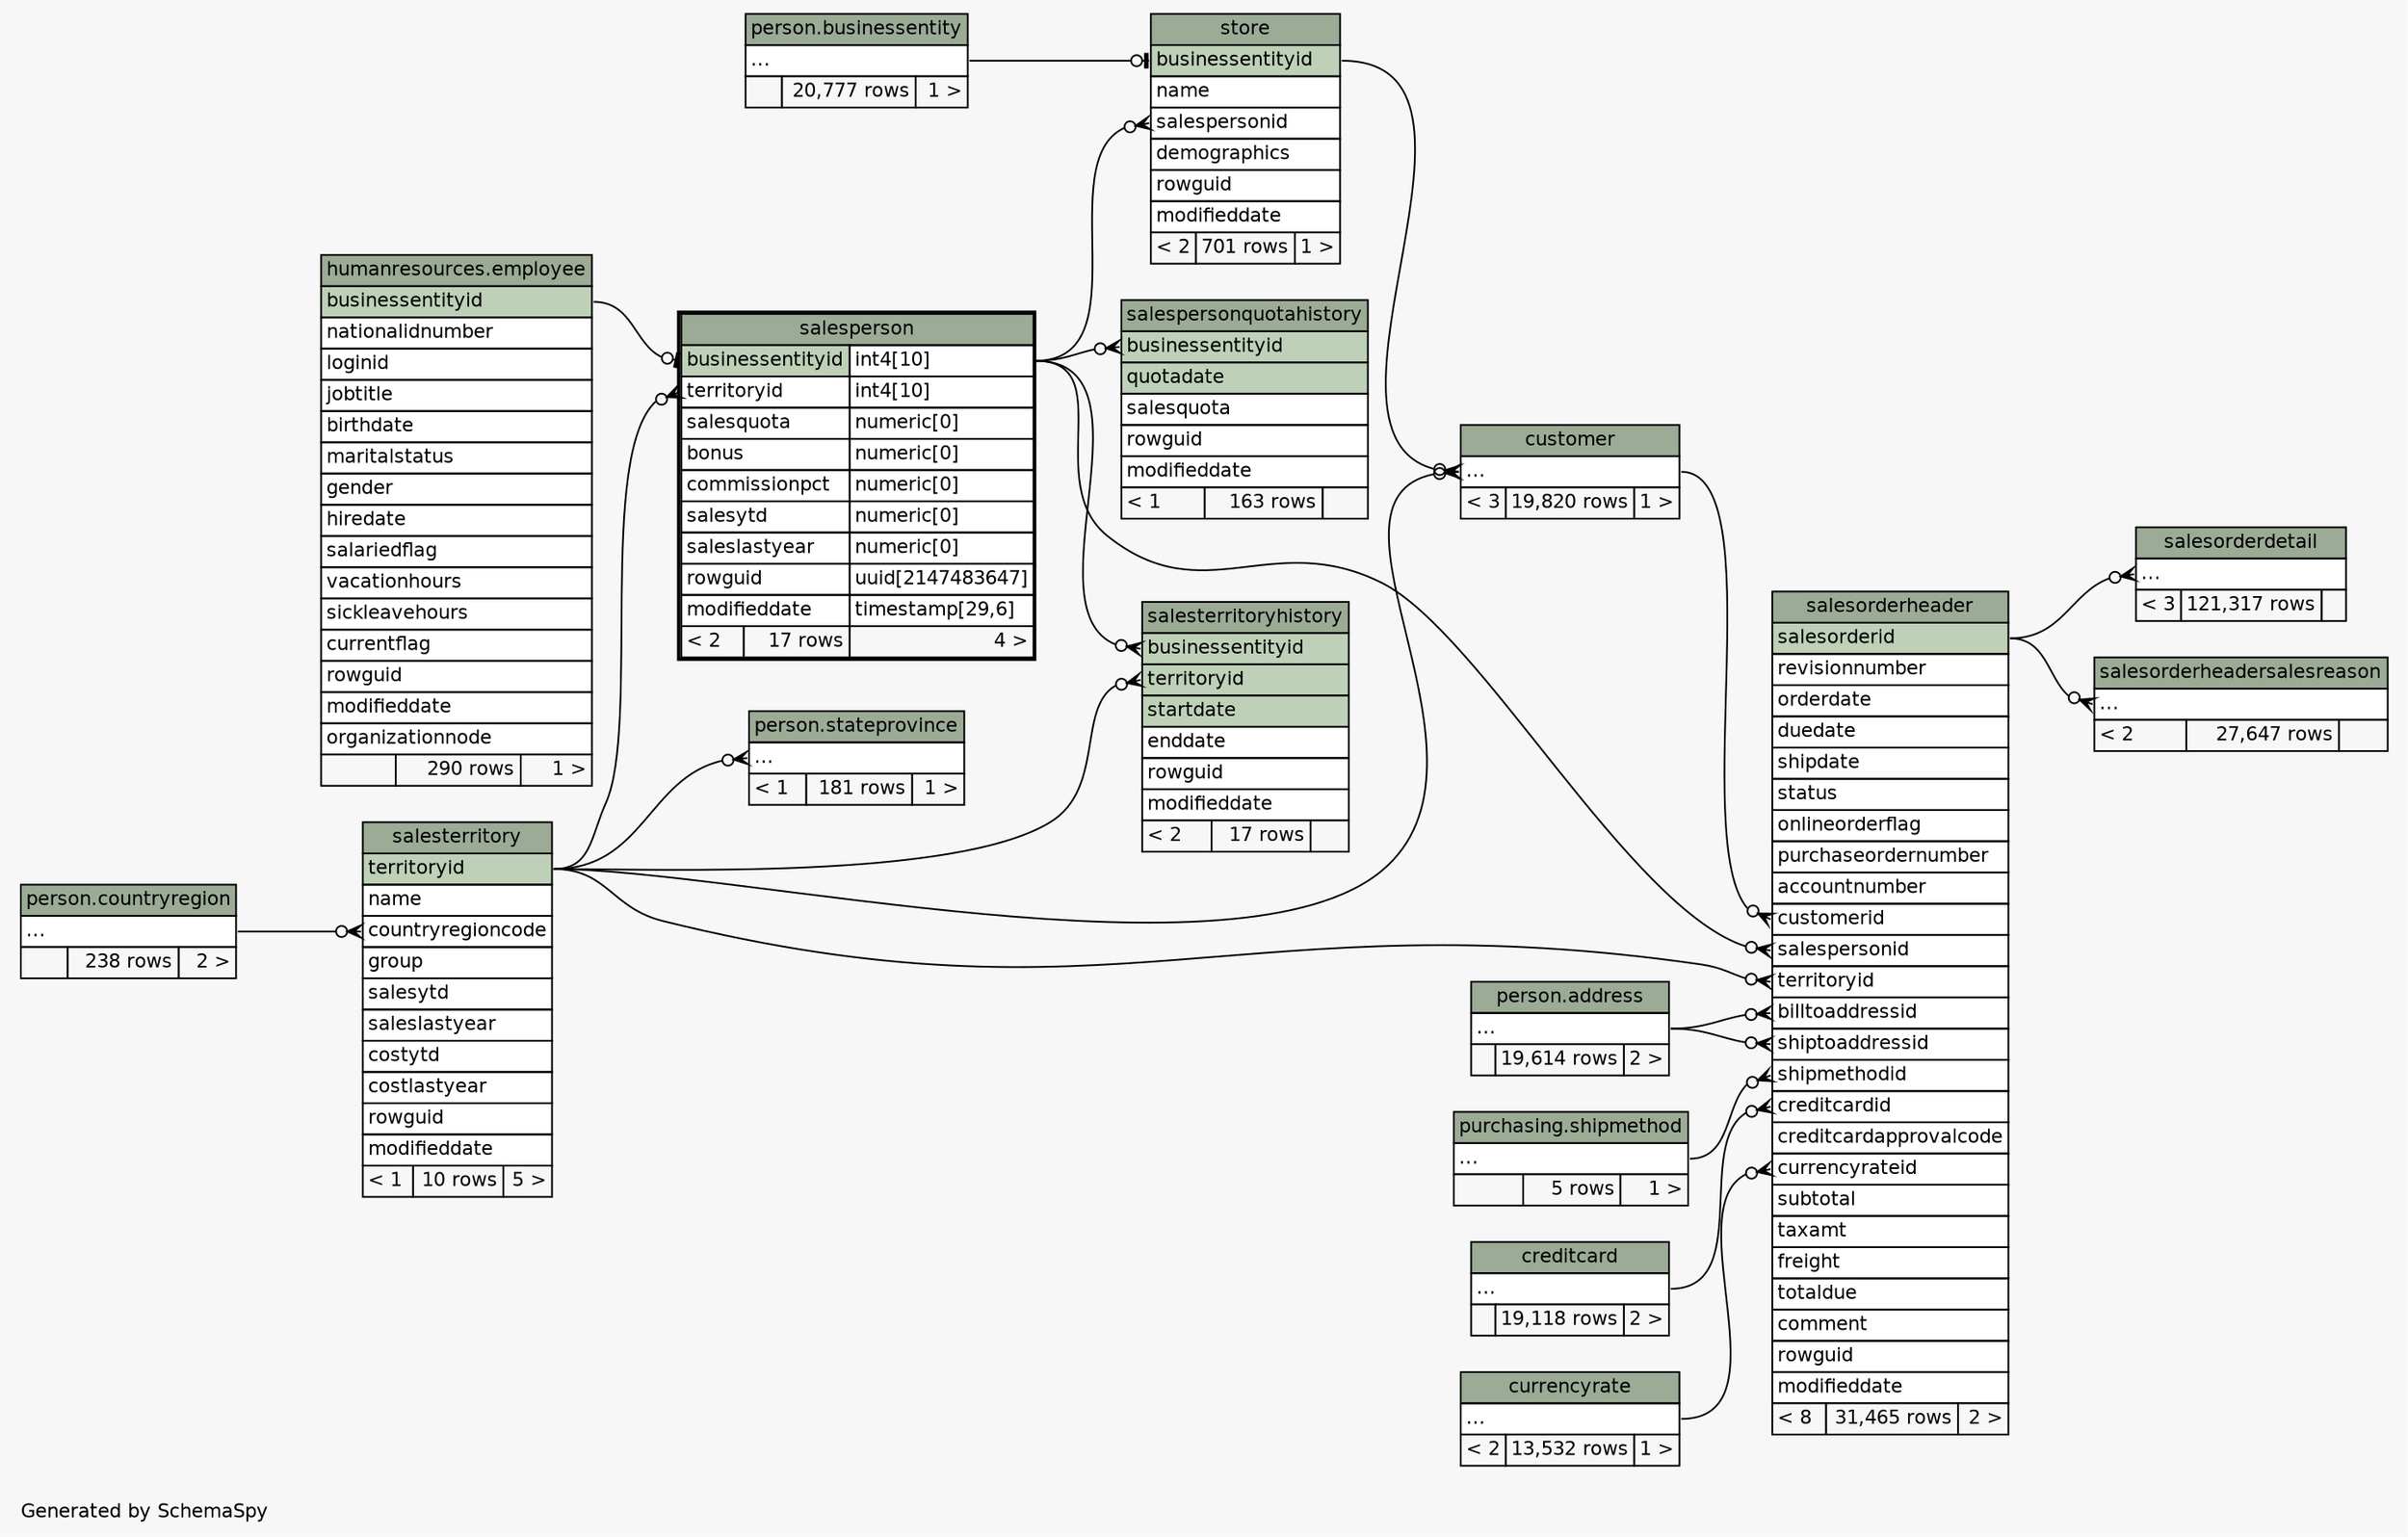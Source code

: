 // dot 2.40.1 on Linux 5.4.0-80-generic
// SchemaSpy rev 590
digraph "twoDegreesRelationshipsDiagram" {
  graph [
    rankdir="RL"
    bgcolor="#f7f7f7"
    label="\nGenerated by SchemaSpy"
    labeljust="l"
    nodesep="0.18"
    ranksep="0.46"
    fontname="Helvetica"
    fontsize="11"
  ];
  node [
    fontname="Helvetica"
    fontsize="11"
    shape="plaintext"
  ];
  edge [
    arrowsize="0.8"
  ];
  "customer":"elipses":w -> "store":"businessentityid":e [arrowhead=none dir=back arrowtail=crowodot];
  "customer":"elipses":w -> "salesterritory":"territoryid":e [arrowhead=none dir=back arrowtail=crowodot];
  "salesorderdetail":"elipses":w -> "salesorderheader":"salesorderid":e [arrowhead=none dir=back arrowtail=crowodot];
  "salesorderheader":"billtoaddressid":w -> "person.address":"elipses":e [arrowhead=none dir=back arrowtail=crowodot];
  "salesorderheader":"creditcardid":w -> "creditcard":"elipses":e [arrowhead=none dir=back arrowtail=crowodot];
  "salesorderheader":"currencyrateid":w -> "currencyrate":"elipses":e [arrowhead=none dir=back arrowtail=crowodot];
  "salesorderheader":"customerid":w -> "customer":"elipses":e [arrowhead=none dir=back arrowtail=crowodot];
  "salesorderheader":"salespersonid":w -> "salesperson":"businessentityid.type":e [arrowhead=none dir=back arrowtail=crowodot];
  "salesorderheader":"shipmethodid":w -> "purchasing.shipmethod":"elipses":e [arrowhead=none dir=back arrowtail=crowodot];
  "salesorderheader":"shiptoaddressid":w -> "person.address":"elipses":e [arrowhead=none dir=back arrowtail=crowodot];
  "salesorderheader":"territoryid":w -> "salesterritory":"territoryid":e [arrowhead=none dir=back arrowtail=crowodot];
  "salesorderheadersalesreason":"elipses":w -> "salesorderheader":"salesorderid":e [arrowhead=none dir=back arrowtail=crowodot];
  "salesperson":"businessentityid":w -> "humanresources.employee":"businessentityid":e [arrowhead=none dir=back arrowtail=teeodot];
  "salesperson":"territoryid":w -> "salesterritory":"territoryid":e [arrowhead=none dir=back arrowtail=crowodot];
  "salespersonquotahistory":"businessentityid":w -> "salesperson":"businessentityid.type":e [arrowhead=none dir=back arrowtail=crowodot];
  "salesterritory":"countryregioncode":w -> "person.countryregion":"elipses":e [arrowhead=none dir=back arrowtail=crowodot];
  "salesterritoryhistory":"businessentityid":w -> "salesperson":"businessentityid.type":e [arrowhead=none dir=back arrowtail=crowodot];
  "salesterritoryhistory":"territoryid":w -> "salesterritory":"territoryid":e [arrowhead=none dir=back arrowtail=crowodot];
  "person.stateprovince":"elipses":w -> "salesterritory":"territoryid":e [arrowhead=none dir=back arrowtail=crowodot];
  "store":"businessentityid":w -> "person.businessentity":"elipses":e [arrowhead=none dir=back arrowtail=teeodot];
  "store":"salespersonid":w -> "salesperson":"businessentityid.type":e [arrowhead=none dir=back arrowtail=crowodot];
  "person.address" [
    label=<
    <TABLE BORDER="0" CELLBORDER="1" CELLSPACING="0" BGCOLOR="#ffffff">
      <TR><TD COLSPAN="3" BGCOLOR="#9bab96" ALIGN="CENTER">person.address</TD></TR>
      <TR><TD PORT="elipses" COLSPAN="3" ALIGN="LEFT">...</TD></TR>
      <TR><TD ALIGN="LEFT" BGCOLOR="#f7f7f7">  </TD><TD ALIGN="RIGHT" BGCOLOR="#f7f7f7">19,614 rows</TD><TD ALIGN="RIGHT" BGCOLOR="#f7f7f7">2 &gt;</TD></TR>
    </TABLE>>
    tooltip="person.address"
  ];
  "person.businessentity" [
    label=<
    <TABLE BORDER="0" CELLBORDER="1" CELLSPACING="0" BGCOLOR="#ffffff">
      <TR><TD COLSPAN="3" BGCOLOR="#9bab96" ALIGN="CENTER">person.businessentity</TD></TR>
      <TR><TD PORT="elipses" COLSPAN="3" ALIGN="LEFT">...</TD></TR>
      <TR><TD ALIGN="LEFT" BGCOLOR="#f7f7f7">  </TD><TD ALIGN="RIGHT" BGCOLOR="#f7f7f7">20,777 rows</TD><TD ALIGN="RIGHT" BGCOLOR="#f7f7f7">1 &gt;</TD></TR>
    </TABLE>>
    tooltip="person.businessentity"
  ];
  "person.countryregion" [
    label=<
    <TABLE BORDER="0" CELLBORDER="1" CELLSPACING="0" BGCOLOR="#ffffff">
      <TR><TD COLSPAN="3" BGCOLOR="#9bab96" ALIGN="CENTER">person.countryregion</TD></TR>
      <TR><TD PORT="elipses" COLSPAN="3" ALIGN="LEFT">...</TD></TR>
      <TR><TD ALIGN="LEFT" BGCOLOR="#f7f7f7">  </TD><TD ALIGN="RIGHT" BGCOLOR="#f7f7f7">238 rows</TD><TD ALIGN="RIGHT" BGCOLOR="#f7f7f7">2 &gt;</TD></TR>
    </TABLE>>
    tooltip="person.countryregion"
  ];
  "creditcard" [
    label=<
    <TABLE BORDER="0" CELLBORDER="1" CELLSPACING="0" BGCOLOR="#ffffff">
      <TR><TD COLSPAN="3" BGCOLOR="#9bab96" ALIGN="CENTER">creditcard</TD></TR>
      <TR><TD PORT="elipses" COLSPAN="3" ALIGN="LEFT">...</TD></TR>
      <TR><TD ALIGN="LEFT" BGCOLOR="#f7f7f7">  </TD><TD ALIGN="RIGHT" BGCOLOR="#f7f7f7">19,118 rows</TD><TD ALIGN="RIGHT" BGCOLOR="#f7f7f7">2 &gt;</TD></TR>
    </TABLE>>
    URL="creditcard.html"
    tooltip="creditcard"
  ];
  "currencyrate" [
    label=<
    <TABLE BORDER="0" CELLBORDER="1" CELLSPACING="0" BGCOLOR="#ffffff">
      <TR><TD COLSPAN="3" BGCOLOR="#9bab96" ALIGN="CENTER">currencyrate</TD></TR>
      <TR><TD PORT="elipses" COLSPAN="3" ALIGN="LEFT">...</TD></TR>
      <TR><TD ALIGN="LEFT" BGCOLOR="#f7f7f7">&lt; 2</TD><TD ALIGN="RIGHT" BGCOLOR="#f7f7f7">13,532 rows</TD><TD ALIGN="RIGHT" BGCOLOR="#f7f7f7">1 &gt;</TD></TR>
    </TABLE>>
    URL="currencyrate.html"
    tooltip="currencyrate"
  ];
  "customer" [
    label=<
    <TABLE BORDER="0" CELLBORDER="1" CELLSPACING="0" BGCOLOR="#ffffff">
      <TR><TD COLSPAN="3" BGCOLOR="#9bab96" ALIGN="CENTER">customer</TD></TR>
      <TR><TD PORT="elipses" COLSPAN="3" ALIGN="LEFT">...</TD></TR>
      <TR><TD ALIGN="LEFT" BGCOLOR="#f7f7f7">&lt; 3</TD><TD ALIGN="RIGHT" BGCOLOR="#f7f7f7">19,820 rows</TD><TD ALIGN="RIGHT" BGCOLOR="#f7f7f7">1 &gt;</TD></TR>
    </TABLE>>
    URL="customer.html"
    tooltip="customer"
  ];
  "humanresources.employee" [
    label=<
    <TABLE BORDER="0" CELLBORDER="1" CELLSPACING="0" BGCOLOR="#ffffff">
      <TR><TD COLSPAN="3" BGCOLOR="#9bab96" ALIGN="CENTER">humanresources.employee</TD></TR>
      <TR><TD PORT="businessentityid" COLSPAN="3" BGCOLOR="#bed1b8" ALIGN="LEFT">businessentityid</TD></TR>
      <TR><TD PORT="nationalidnumber" COLSPAN="3" ALIGN="LEFT">nationalidnumber</TD></TR>
      <TR><TD PORT="loginid" COLSPAN="3" ALIGN="LEFT">loginid</TD></TR>
      <TR><TD PORT="jobtitle" COLSPAN="3" ALIGN="LEFT">jobtitle</TD></TR>
      <TR><TD PORT="birthdate" COLSPAN="3" ALIGN="LEFT">birthdate</TD></TR>
      <TR><TD PORT="maritalstatus" COLSPAN="3" ALIGN="LEFT">maritalstatus</TD></TR>
      <TR><TD PORT="gender" COLSPAN="3" ALIGN="LEFT">gender</TD></TR>
      <TR><TD PORT="hiredate" COLSPAN="3" ALIGN="LEFT">hiredate</TD></TR>
      <TR><TD PORT="salariedflag" COLSPAN="3" ALIGN="LEFT">salariedflag</TD></TR>
      <TR><TD PORT="vacationhours" COLSPAN="3" ALIGN="LEFT">vacationhours</TD></TR>
      <TR><TD PORT="sickleavehours" COLSPAN="3" ALIGN="LEFT">sickleavehours</TD></TR>
      <TR><TD PORT="currentflag" COLSPAN="3" ALIGN="LEFT">currentflag</TD></TR>
      <TR><TD PORT="rowguid" COLSPAN="3" ALIGN="LEFT">rowguid</TD></TR>
      <TR><TD PORT="modifieddate" COLSPAN="3" ALIGN="LEFT">modifieddate</TD></TR>
      <TR><TD PORT="organizationnode" COLSPAN="3" ALIGN="LEFT">organizationnode</TD></TR>
      <TR><TD ALIGN="LEFT" BGCOLOR="#f7f7f7">  </TD><TD ALIGN="RIGHT" BGCOLOR="#f7f7f7">290 rows</TD><TD ALIGN="RIGHT" BGCOLOR="#f7f7f7">1 &gt;</TD></TR>
    </TABLE>>
    tooltip="humanresources.employee"
  ];
  "salesorderdetail" [
    label=<
    <TABLE BORDER="0" CELLBORDER="1" CELLSPACING="0" BGCOLOR="#ffffff">
      <TR><TD COLSPAN="3" BGCOLOR="#9bab96" ALIGN="CENTER">salesorderdetail</TD></TR>
      <TR><TD PORT="elipses" COLSPAN="3" ALIGN="LEFT">...</TD></TR>
      <TR><TD ALIGN="LEFT" BGCOLOR="#f7f7f7">&lt; 3</TD><TD ALIGN="RIGHT" BGCOLOR="#f7f7f7">121,317 rows</TD><TD ALIGN="RIGHT" BGCOLOR="#f7f7f7">  </TD></TR>
    </TABLE>>
    URL="salesorderdetail.html"
    tooltip="salesorderdetail"
  ];
  "salesorderheader" [
    label=<
    <TABLE BORDER="0" CELLBORDER="1" CELLSPACING="0" BGCOLOR="#ffffff">
      <TR><TD COLSPAN="3" BGCOLOR="#9bab96" ALIGN="CENTER">salesorderheader</TD></TR>
      <TR><TD PORT="salesorderid" COLSPAN="3" BGCOLOR="#bed1b8" ALIGN="LEFT">salesorderid</TD></TR>
      <TR><TD PORT="revisionnumber" COLSPAN="3" ALIGN="LEFT">revisionnumber</TD></TR>
      <TR><TD PORT="orderdate" COLSPAN="3" ALIGN="LEFT">orderdate</TD></TR>
      <TR><TD PORT="duedate" COLSPAN="3" ALIGN="LEFT">duedate</TD></TR>
      <TR><TD PORT="shipdate" COLSPAN="3" ALIGN="LEFT">shipdate</TD></TR>
      <TR><TD PORT="status" COLSPAN="3" ALIGN="LEFT">status</TD></TR>
      <TR><TD PORT="onlineorderflag" COLSPAN="3" ALIGN="LEFT">onlineorderflag</TD></TR>
      <TR><TD PORT="purchaseordernumber" COLSPAN="3" ALIGN="LEFT">purchaseordernumber</TD></TR>
      <TR><TD PORT="accountnumber" COLSPAN="3" ALIGN="LEFT">accountnumber</TD></TR>
      <TR><TD PORT="customerid" COLSPAN="3" ALIGN="LEFT">customerid</TD></TR>
      <TR><TD PORT="salespersonid" COLSPAN="3" ALIGN="LEFT">salespersonid</TD></TR>
      <TR><TD PORT="territoryid" COLSPAN="3" ALIGN="LEFT">territoryid</TD></TR>
      <TR><TD PORT="billtoaddressid" COLSPAN="3" ALIGN="LEFT">billtoaddressid</TD></TR>
      <TR><TD PORT="shiptoaddressid" COLSPAN="3" ALIGN="LEFT">shiptoaddressid</TD></TR>
      <TR><TD PORT="shipmethodid" COLSPAN="3" ALIGN="LEFT">shipmethodid</TD></TR>
      <TR><TD PORT="creditcardid" COLSPAN="3" ALIGN="LEFT">creditcardid</TD></TR>
      <TR><TD PORT="creditcardapprovalcode" COLSPAN="3" ALIGN="LEFT">creditcardapprovalcode</TD></TR>
      <TR><TD PORT="currencyrateid" COLSPAN="3" ALIGN="LEFT">currencyrateid</TD></TR>
      <TR><TD PORT="subtotal" COLSPAN="3" ALIGN="LEFT">subtotal</TD></TR>
      <TR><TD PORT="taxamt" COLSPAN="3" ALIGN="LEFT">taxamt</TD></TR>
      <TR><TD PORT="freight" COLSPAN="3" ALIGN="LEFT">freight</TD></TR>
      <TR><TD PORT="totaldue" COLSPAN="3" ALIGN="LEFT">totaldue</TD></TR>
      <TR><TD PORT="comment" COLSPAN="3" ALIGN="LEFT">comment</TD></TR>
      <TR><TD PORT="rowguid" COLSPAN="3" ALIGN="LEFT">rowguid</TD></TR>
      <TR><TD PORT="modifieddate" COLSPAN="3" ALIGN="LEFT">modifieddate</TD></TR>
      <TR><TD ALIGN="LEFT" BGCOLOR="#f7f7f7">&lt; 8</TD><TD ALIGN="RIGHT" BGCOLOR="#f7f7f7">31,465 rows</TD><TD ALIGN="RIGHT" BGCOLOR="#f7f7f7">2 &gt;</TD></TR>
    </TABLE>>
    URL="salesorderheader.html"
    tooltip="salesorderheader"
  ];
  "salesorderheadersalesreason" [
    label=<
    <TABLE BORDER="0" CELLBORDER="1" CELLSPACING="0" BGCOLOR="#ffffff">
      <TR><TD COLSPAN="3" BGCOLOR="#9bab96" ALIGN="CENTER">salesorderheadersalesreason</TD></TR>
      <TR><TD PORT="elipses" COLSPAN="3" ALIGN="LEFT">...</TD></TR>
      <TR><TD ALIGN="LEFT" BGCOLOR="#f7f7f7">&lt; 2</TD><TD ALIGN="RIGHT" BGCOLOR="#f7f7f7">27,647 rows</TD><TD ALIGN="RIGHT" BGCOLOR="#f7f7f7">  </TD></TR>
    </TABLE>>
    URL="salesorderheadersalesreason.html"
    tooltip="salesorderheadersalesreason"
  ];
  "salesperson" [
    label=<
    <TABLE BORDER="2" CELLBORDER="1" CELLSPACING="0" BGCOLOR="#ffffff">
      <TR><TD COLSPAN="3" BGCOLOR="#9bab96" ALIGN="CENTER">salesperson</TD></TR>
      <TR><TD PORT="businessentityid" COLSPAN="2" BGCOLOR="#bed1b8" ALIGN="LEFT">businessentityid</TD><TD PORT="businessentityid.type" ALIGN="LEFT">int4[10]</TD></TR>
      <TR><TD PORT="territoryid" COLSPAN="2" ALIGN="LEFT">territoryid</TD><TD PORT="territoryid.type" ALIGN="LEFT">int4[10]</TD></TR>
      <TR><TD PORT="salesquota" COLSPAN="2" ALIGN="LEFT">salesquota</TD><TD PORT="salesquota.type" ALIGN="LEFT">numeric[0]</TD></TR>
      <TR><TD PORT="bonus" COLSPAN="2" ALIGN="LEFT">bonus</TD><TD PORT="bonus.type" ALIGN="LEFT">numeric[0]</TD></TR>
      <TR><TD PORT="commissionpct" COLSPAN="2" ALIGN="LEFT">commissionpct</TD><TD PORT="commissionpct.type" ALIGN="LEFT">numeric[0]</TD></TR>
      <TR><TD PORT="salesytd" COLSPAN="2" ALIGN="LEFT">salesytd</TD><TD PORT="salesytd.type" ALIGN="LEFT">numeric[0]</TD></TR>
      <TR><TD PORT="saleslastyear" COLSPAN="2" ALIGN="LEFT">saleslastyear</TD><TD PORT="saleslastyear.type" ALIGN="LEFT">numeric[0]</TD></TR>
      <TR><TD PORT="rowguid" COLSPAN="2" ALIGN="LEFT">rowguid</TD><TD PORT="rowguid.type" ALIGN="LEFT">uuid[2147483647]</TD></TR>
      <TR><TD PORT="modifieddate" COLSPAN="2" ALIGN="LEFT">modifieddate</TD><TD PORT="modifieddate.type" ALIGN="LEFT">timestamp[29,6]</TD></TR>
      <TR><TD ALIGN="LEFT" BGCOLOR="#f7f7f7">&lt; 2</TD><TD ALIGN="RIGHT" BGCOLOR="#f7f7f7">17 rows</TD><TD ALIGN="RIGHT" BGCOLOR="#f7f7f7">4 &gt;</TD></TR>
    </TABLE>>
    URL="salesperson.html"
    tooltip="salesperson"
  ];
  "salespersonquotahistory" [
    label=<
    <TABLE BORDER="0" CELLBORDER="1" CELLSPACING="0" BGCOLOR="#ffffff">
      <TR><TD COLSPAN="3" BGCOLOR="#9bab96" ALIGN="CENTER">salespersonquotahistory</TD></TR>
      <TR><TD PORT="businessentityid" COLSPAN="3" BGCOLOR="#bed1b8" ALIGN="LEFT">businessentityid</TD></TR>
      <TR><TD PORT="quotadate" COLSPAN="3" BGCOLOR="#bed1b8" ALIGN="LEFT">quotadate</TD></TR>
      <TR><TD PORT="salesquota" COLSPAN="3" ALIGN="LEFT">salesquota</TD></TR>
      <TR><TD PORT="rowguid" COLSPAN="3" ALIGN="LEFT">rowguid</TD></TR>
      <TR><TD PORT="modifieddate" COLSPAN="3" ALIGN="LEFT">modifieddate</TD></TR>
      <TR><TD ALIGN="LEFT" BGCOLOR="#f7f7f7">&lt; 1</TD><TD ALIGN="RIGHT" BGCOLOR="#f7f7f7">163 rows</TD><TD ALIGN="RIGHT" BGCOLOR="#f7f7f7">  </TD></TR>
    </TABLE>>
    URL="salespersonquotahistory.html"
    tooltip="salespersonquotahistory"
  ];
  "salesterritory" [
    label=<
    <TABLE BORDER="0" CELLBORDER="1" CELLSPACING="0" BGCOLOR="#ffffff">
      <TR><TD COLSPAN="3" BGCOLOR="#9bab96" ALIGN="CENTER">salesterritory</TD></TR>
      <TR><TD PORT="territoryid" COLSPAN="3" BGCOLOR="#bed1b8" ALIGN="LEFT">territoryid</TD></TR>
      <TR><TD PORT="name" COLSPAN="3" ALIGN="LEFT">name</TD></TR>
      <TR><TD PORT="countryregioncode" COLSPAN="3" ALIGN="LEFT">countryregioncode</TD></TR>
      <TR><TD PORT="group" COLSPAN="3" ALIGN="LEFT">group</TD></TR>
      <TR><TD PORT="salesytd" COLSPAN="3" ALIGN="LEFT">salesytd</TD></TR>
      <TR><TD PORT="saleslastyear" COLSPAN="3" ALIGN="LEFT">saleslastyear</TD></TR>
      <TR><TD PORT="costytd" COLSPAN="3" ALIGN="LEFT">costytd</TD></TR>
      <TR><TD PORT="costlastyear" COLSPAN="3" ALIGN="LEFT">costlastyear</TD></TR>
      <TR><TD PORT="rowguid" COLSPAN="3" ALIGN="LEFT">rowguid</TD></TR>
      <TR><TD PORT="modifieddate" COLSPAN="3" ALIGN="LEFT">modifieddate</TD></TR>
      <TR><TD ALIGN="LEFT" BGCOLOR="#f7f7f7">&lt; 1</TD><TD ALIGN="RIGHT" BGCOLOR="#f7f7f7">10 rows</TD><TD ALIGN="RIGHT" BGCOLOR="#f7f7f7">5 &gt;</TD></TR>
    </TABLE>>
    URL="salesterritory.html"
    tooltip="salesterritory"
  ];
  "salesterritoryhistory" [
    label=<
    <TABLE BORDER="0" CELLBORDER="1" CELLSPACING="0" BGCOLOR="#ffffff">
      <TR><TD COLSPAN="3" BGCOLOR="#9bab96" ALIGN="CENTER">salesterritoryhistory</TD></TR>
      <TR><TD PORT="businessentityid" COLSPAN="3" BGCOLOR="#bed1b8" ALIGN="LEFT">businessentityid</TD></TR>
      <TR><TD PORT="territoryid" COLSPAN="3" BGCOLOR="#bed1b8" ALIGN="LEFT">territoryid</TD></TR>
      <TR><TD PORT="startdate" COLSPAN="3" BGCOLOR="#bed1b8" ALIGN="LEFT">startdate</TD></TR>
      <TR><TD PORT="enddate" COLSPAN="3" ALIGN="LEFT">enddate</TD></TR>
      <TR><TD PORT="rowguid" COLSPAN="3" ALIGN="LEFT">rowguid</TD></TR>
      <TR><TD PORT="modifieddate" COLSPAN="3" ALIGN="LEFT">modifieddate</TD></TR>
      <TR><TD ALIGN="LEFT" BGCOLOR="#f7f7f7">&lt; 2</TD><TD ALIGN="RIGHT" BGCOLOR="#f7f7f7">17 rows</TD><TD ALIGN="RIGHT" BGCOLOR="#f7f7f7">  </TD></TR>
    </TABLE>>
    URL="salesterritoryhistory.html"
    tooltip="salesterritoryhistory"
  ];
  "purchasing.shipmethod" [
    label=<
    <TABLE BORDER="0" CELLBORDER="1" CELLSPACING="0" BGCOLOR="#ffffff">
      <TR><TD COLSPAN="3" BGCOLOR="#9bab96" ALIGN="CENTER">purchasing.shipmethod</TD></TR>
      <TR><TD PORT="elipses" COLSPAN="3" ALIGN="LEFT">...</TD></TR>
      <TR><TD ALIGN="LEFT" BGCOLOR="#f7f7f7">  </TD><TD ALIGN="RIGHT" BGCOLOR="#f7f7f7">5 rows</TD><TD ALIGN="RIGHT" BGCOLOR="#f7f7f7">1 &gt;</TD></TR>
    </TABLE>>
    tooltip="purchasing.shipmethod"
  ];
  "person.stateprovince" [
    label=<
    <TABLE BORDER="0" CELLBORDER="1" CELLSPACING="0" BGCOLOR="#ffffff">
      <TR><TD COLSPAN="3" BGCOLOR="#9bab96" ALIGN="CENTER">person.stateprovince</TD></TR>
      <TR><TD PORT="elipses" COLSPAN="3" ALIGN="LEFT">...</TD></TR>
      <TR><TD ALIGN="LEFT" BGCOLOR="#f7f7f7">&lt; 1</TD><TD ALIGN="RIGHT" BGCOLOR="#f7f7f7">181 rows</TD><TD ALIGN="RIGHT" BGCOLOR="#f7f7f7">1 &gt;</TD></TR>
    </TABLE>>
    tooltip="person.stateprovince"
  ];
  "store" [
    label=<
    <TABLE BORDER="0" CELLBORDER="1" CELLSPACING="0" BGCOLOR="#ffffff">
      <TR><TD COLSPAN="3" BGCOLOR="#9bab96" ALIGN="CENTER">store</TD></TR>
      <TR><TD PORT="businessentityid" COLSPAN="3" BGCOLOR="#bed1b8" ALIGN="LEFT">businessentityid</TD></TR>
      <TR><TD PORT="name" COLSPAN="3" ALIGN="LEFT">name</TD></TR>
      <TR><TD PORT="salespersonid" COLSPAN="3" ALIGN="LEFT">salespersonid</TD></TR>
      <TR><TD PORT="demographics" COLSPAN="3" ALIGN="LEFT">demographics</TD></TR>
      <TR><TD PORT="rowguid" COLSPAN="3" ALIGN="LEFT">rowguid</TD></TR>
      <TR><TD PORT="modifieddate" COLSPAN="3" ALIGN="LEFT">modifieddate</TD></TR>
      <TR><TD ALIGN="LEFT" BGCOLOR="#f7f7f7">&lt; 2</TD><TD ALIGN="RIGHT" BGCOLOR="#f7f7f7">701 rows</TD><TD ALIGN="RIGHT" BGCOLOR="#f7f7f7">1 &gt;</TD></TR>
    </TABLE>>
    URL="store.html"
    tooltip="store"
  ];
}
